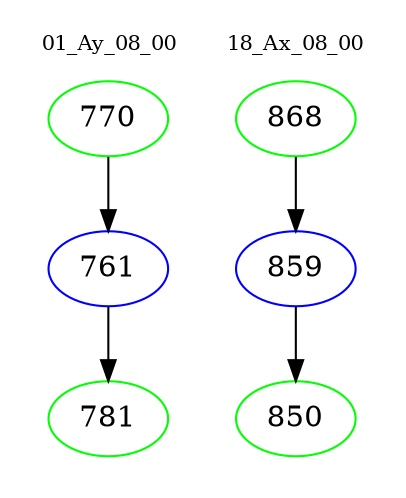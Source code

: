 digraph{
subgraph cluster_0 {
color = white
label = "01_Ay_08_00";
fontsize=10;
T0_770 [label="770", color="green"]
T0_770 -> T0_761 [color="black"]
T0_761 [label="761", color="blue"]
T0_761 -> T0_781 [color="black"]
T0_781 [label="781", color="green"]
}
subgraph cluster_1 {
color = white
label = "18_Ax_08_00";
fontsize=10;
T1_868 [label="868", color="green"]
T1_868 -> T1_859 [color="black"]
T1_859 [label="859", color="blue"]
T1_859 -> T1_850 [color="black"]
T1_850 [label="850", color="green"]
}
}
